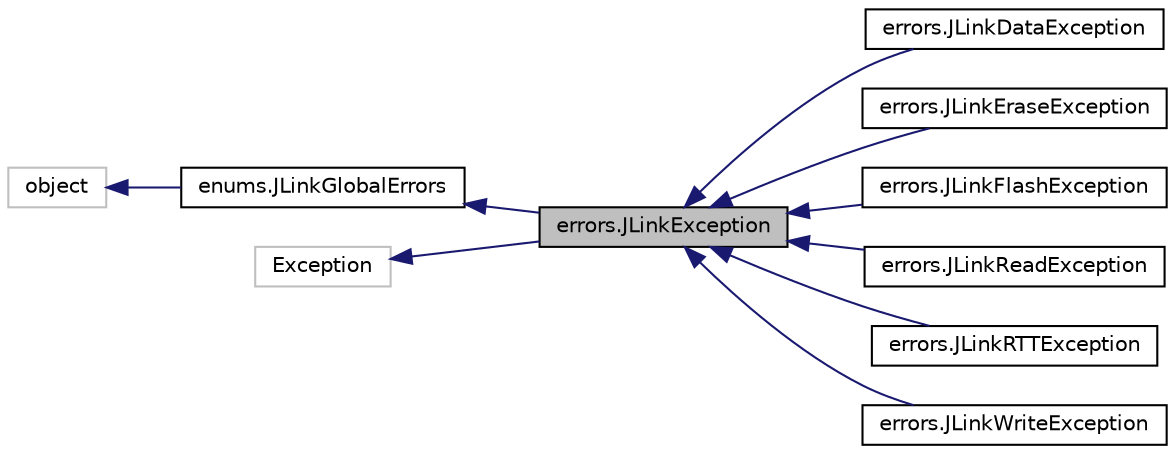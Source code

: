 digraph "errors.JLinkException"
{
 // LATEX_PDF_SIZE
  edge [fontname="Helvetica",fontsize="10",labelfontname="Helvetica",labelfontsize="10"];
  node [fontname="Helvetica",fontsize="10",shape=record];
  rankdir="LR";
  Node1 [label="errors.JLinkException",height=0.2,width=0.4,color="black", fillcolor="grey75", style="filled", fontcolor="black",tooltip=" "];
  Node2 -> Node1 [dir="back",color="midnightblue",fontsize="10",style="solid",fontname="Helvetica"];
  Node2 [label="enums.JLinkGlobalErrors",height=0.2,width=0.4,color="black", fillcolor="white", style="filled",URL="$classenums_1_1JLinkGlobalErrors.html",tooltip=" "];
  Node3 -> Node2 [dir="back",color="midnightblue",fontsize="10",style="solid",fontname="Helvetica"];
  Node3 [label="object",height=0.2,width=0.4,color="grey75", fillcolor="white", style="filled",tooltip=" "];
  Node4 -> Node1 [dir="back",color="midnightblue",fontsize="10",style="solid",fontname="Helvetica"];
  Node4 [label="Exception",height=0.2,width=0.4,color="grey75", fillcolor="white", style="filled",tooltip=" "];
  Node1 -> Node5 [dir="back",color="midnightblue",fontsize="10",style="solid",fontname="Helvetica"];
  Node5 [label="errors.JLinkDataException",height=0.2,width=0.4,color="black", fillcolor="white", style="filled",URL="$classerrors_1_1JLinkDataException.html",tooltip=" "];
  Node1 -> Node6 [dir="back",color="midnightblue",fontsize="10",style="solid",fontname="Helvetica"];
  Node6 [label="errors.JLinkEraseException",height=0.2,width=0.4,color="black", fillcolor="white", style="filled",URL="$classerrors_1_1JLinkEraseException.html",tooltip=" "];
  Node1 -> Node7 [dir="back",color="midnightblue",fontsize="10",style="solid",fontname="Helvetica"];
  Node7 [label="errors.JLinkFlashException",height=0.2,width=0.4,color="black", fillcolor="white", style="filled",URL="$classerrors_1_1JLinkFlashException.html",tooltip=" "];
  Node1 -> Node8 [dir="back",color="midnightblue",fontsize="10",style="solid",fontname="Helvetica"];
  Node8 [label="errors.JLinkReadException",height=0.2,width=0.4,color="black", fillcolor="white", style="filled",URL="$classerrors_1_1JLinkReadException.html",tooltip=" "];
  Node1 -> Node9 [dir="back",color="midnightblue",fontsize="10",style="solid",fontname="Helvetica"];
  Node9 [label="errors.JLinkRTTException",height=0.2,width=0.4,color="black", fillcolor="white", style="filled",URL="$classerrors_1_1JLinkRTTException.html",tooltip=" "];
  Node1 -> Node10 [dir="back",color="midnightblue",fontsize="10",style="solid",fontname="Helvetica"];
  Node10 [label="errors.JLinkWriteException",height=0.2,width=0.4,color="black", fillcolor="white", style="filled",URL="$classerrors_1_1JLinkWriteException.html",tooltip=" "];
}
